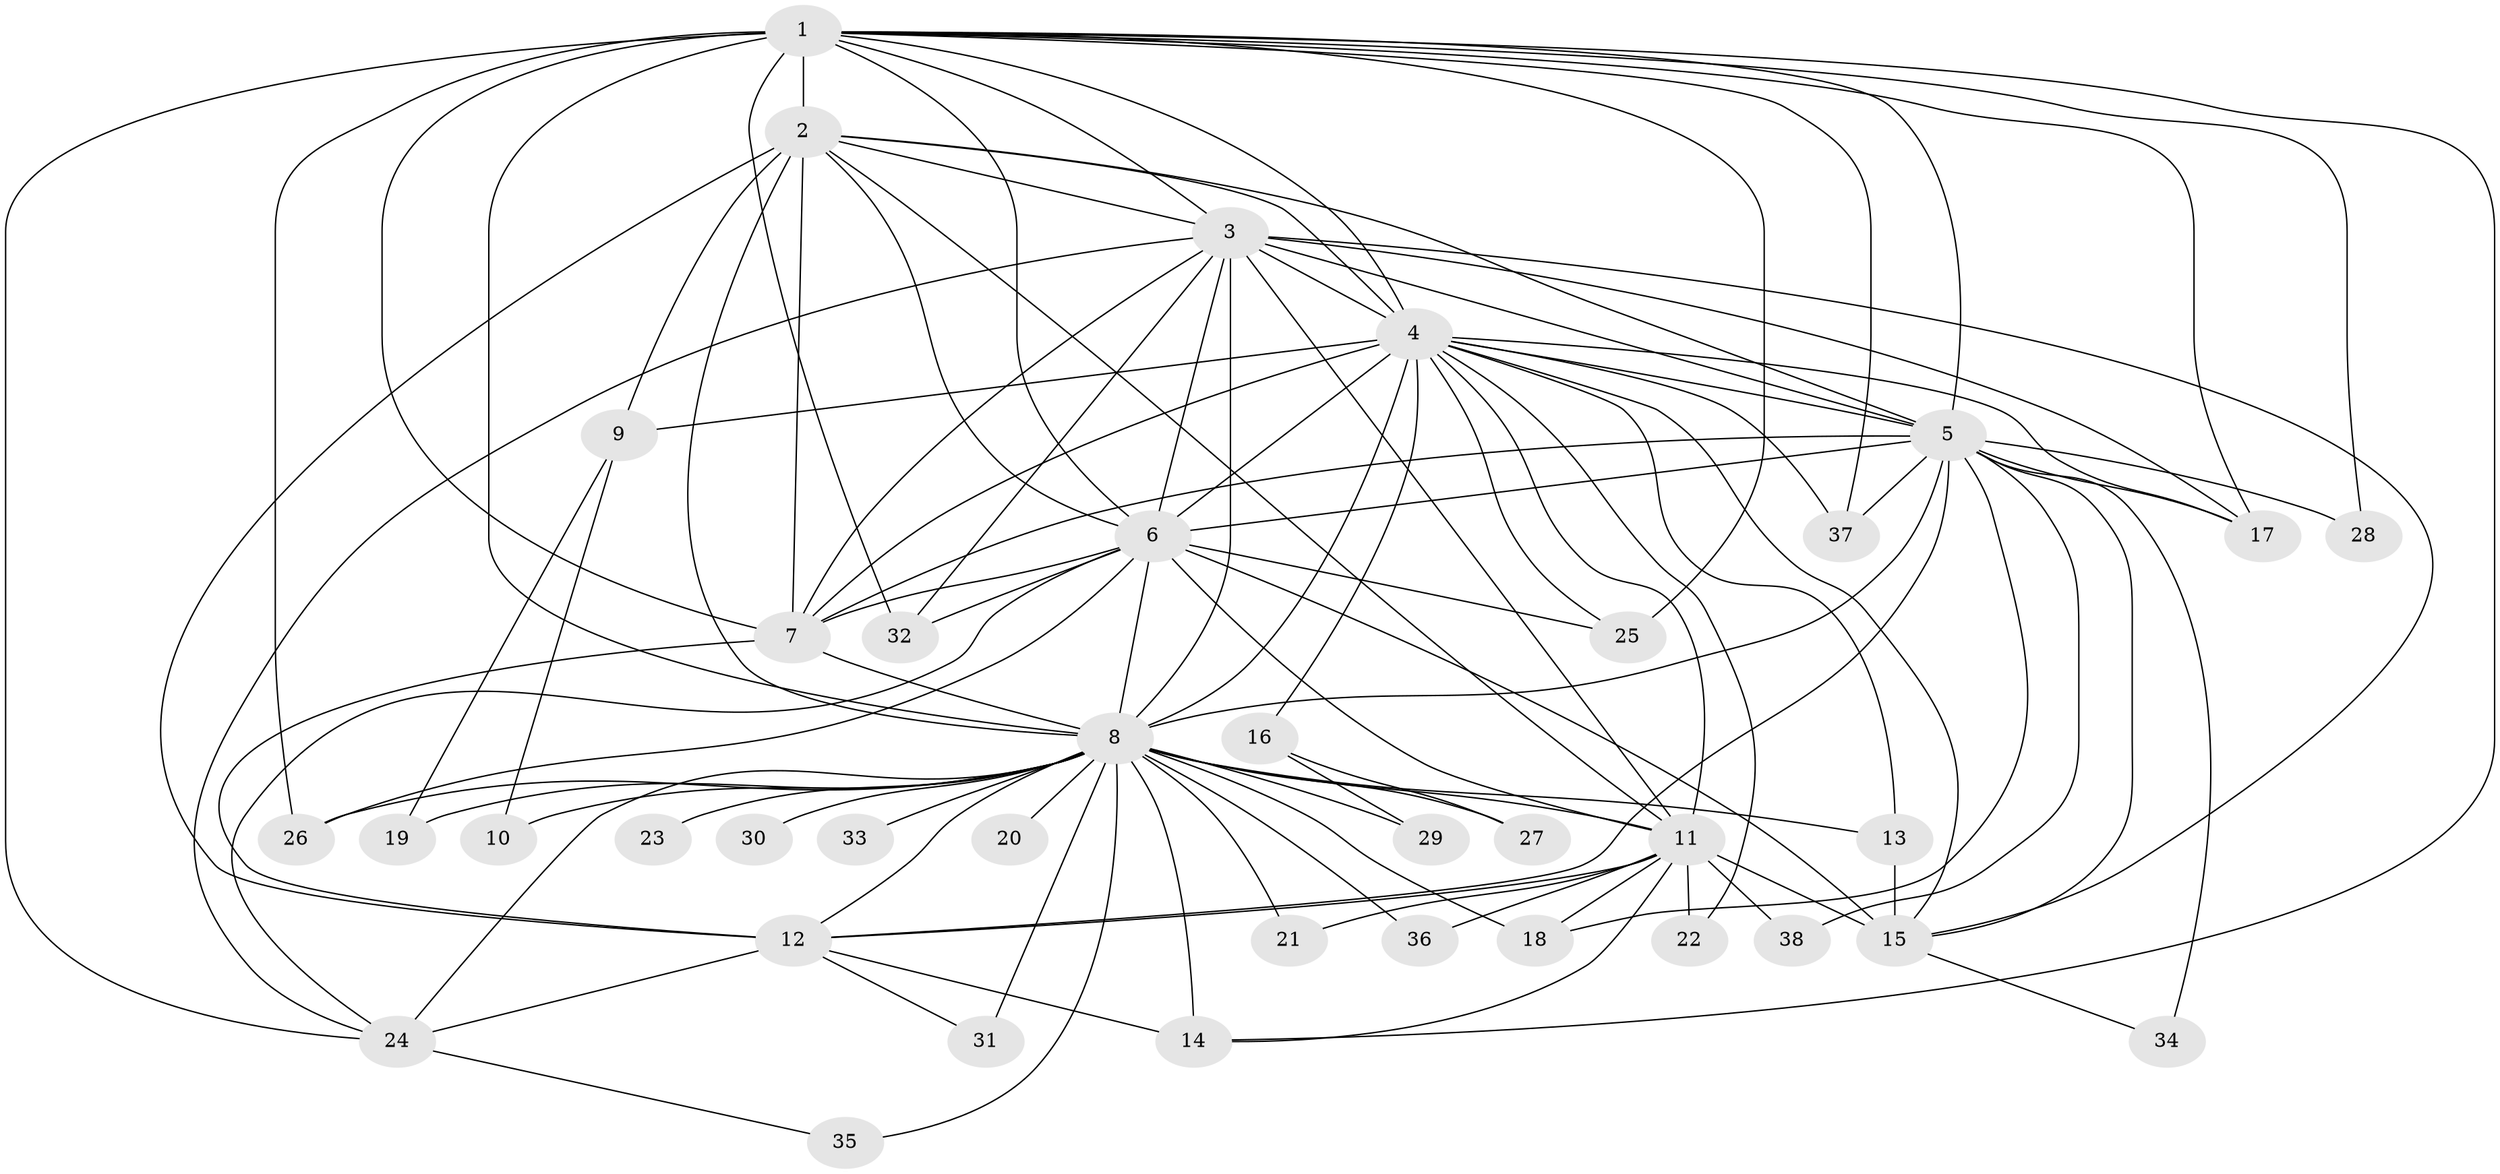// original degree distribution, {23: 0.021052631578947368, 15: 0.010526315789473684, 16: 0.031578947368421054, 28: 0.010526315789473684, 18: 0.010526315789473684, 30: 0.010526315789473684, 20: 0.010526315789473684, 5: 0.042105263157894736, 3: 0.14736842105263157, 2: 0.6421052631578947, 4: 0.031578947368421054, 7: 0.010526315789473684, 14: 0.010526315789473684, 8: 0.010526315789473684}
// Generated by graph-tools (version 1.1) at 2025/49/03/04/25 22:49:46]
// undirected, 38 vertices, 105 edges
graph export_dot {
  node [color=gray90,style=filled];
  1;
  2;
  3;
  4;
  5;
  6;
  7;
  8;
  9;
  10;
  11;
  12;
  13;
  14;
  15;
  16;
  17;
  18;
  19;
  20;
  21;
  22;
  23;
  24;
  25;
  26;
  27;
  28;
  29;
  30;
  31;
  32;
  33;
  34;
  35;
  36;
  37;
  38;
  1 -- 2 [weight=3.0];
  1 -- 3 [weight=2.0];
  1 -- 4 [weight=3.0];
  1 -- 5 [weight=2.0];
  1 -- 6 [weight=3.0];
  1 -- 7 [weight=2.0];
  1 -- 8 [weight=12.0];
  1 -- 14 [weight=1.0];
  1 -- 17 [weight=1.0];
  1 -- 24 [weight=1.0];
  1 -- 25 [weight=1.0];
  1 -- 26 [weight=1.0];
  1 -- 28 [weight=1.0];
  1 -- 32 [weight=1.0];
  1 -- 37 [weight=1.0];
  2 -- 3 [weight=1.0];
  2 -- 4 [weight=1.0];
  2 -- 5 [weight=1.0];
  2 -- 6 [weight=1.0];
  2 -- 7 [weight=1.0];
  2 -- 8 [weight=2.0];
  2 -- 9 [weight=3.0];
  2 -- 11 [weight=1.0];
  2 -- 12 [weight=1.0];
  3 -- 4 [weight=2.0];
  3 -- 5 [weight=2.0];
  3 -- 6 [weight=1.0];
  3 -- 7 [weight=1.0];
  3 -- 8 [weight=3.0];
  3 -- 11 [weight=1.0];
  3 -- 15 [weight=1.0];
  3 -- 17 [weight=1.0];
  3 -- 24 [weight=1.0];
  3 -- 32 [weight=1.0];
  4 -- 5 [weight=1.0];
  4 -- 6 [weight=1.0];
  4 -- 7 [weight=2.0];
  4 -- 8 [weight=5.0];
  4 -- 9 [weight=2.0];
  4 -- 11 [weight=2.0];
  4 -- 13 [weight=1.0];
  4 -- 15 [weight=2.0];
  4 -- 16 [weight=1.0];
  4 -- 17 [weight=1.0];
  4 -- 22 [weight=1.0];
  4 -- 25 [weight=1.0];
  4 -- 37 [weight=1.0];
  5 -- 6 [weight=1.0];
  5 -- 7 [weight=1.0];
  5 -- 8 [weight=3.0];
  5 -- 12 [weight=1.0];
  5 -- 15 [weight=1.0];
  5 -- 17 [weight=1.0];
  5 -- 18 [weight=1.0];
  5 -- 28 [weight=1.0];
  5 -- 34 [weight=1.0];
  5 -- 37 [weight=1.0];
  5 -- 38 [weight=1.0];
  6 -- 7 [weight=1.0];
  6 -- 8 [weight=2.0];
  6 -- 11 [weight=13.0];
  6 -- 15 [weight=1.0];
  6 -- 24 [weight=1.0];
  6 -- 25 [weight=1.0];
  6 -- 26 [weight=1.0];
  6 -- 32 [weight=1.0];
  7 -- 8 [weight=3.0];
  7 -- 12 [weight=5.0];
  8 -- 10 [weight=1.0];
  8 -- 11 [weight=2.0];
  8 -- 12 [weight=2.0];
  8 -- 13 [weight=2.0];
  8 -- 14 [weight=7.0];
  8 -- 18 [weight=1.0];
  8 -- 19 [weight=1.0];
  8 -- 20 [weight=2.0];
  8 -- 21 [weight=1.0];
  8 -- 23 [weight=1.0];
  8 -- 24 [weight=1.0];
  8 -- 26 [weight=1.0];
  8 -- 27 [weight=1.0];
  8 -- 29 [weight=1.0];
  8 -- 30 [weight=1.0];
  8 -- 31 [weight=1.0];
  8 -- 33 [weight=2.0];
  8 -- 35 [weight=1.0];
  8 -- 36 [weight=1.0];
  9 -- 10 [weight=1.0];
  9 -- 19 [weight=1.0];
  11 -- 12 [weight=2.0];
  11 -- 14 [weight=2.0];
  11 -- 15 [weight=1.0];
  11 -- 18 [weight=2.0];
  11 -- 21 [weight=1.0];
  11 -- 22 [weight=3.0];
  11 -- 36 [weight=1.0];
  11 -- 38 [weight=1.0];
  12 -- 14 [weight=1.0];
  12 -- 24 [weight=1.0];
  12 -- 31 [weight=1.0];
  13 -- 15 [weight=5.0];
  15 -- 34 [weight=1.0];
  16 -- 27 [weight=1.0];
  16 -- 29 [weight=1.0];
  24 -- 35 [weight=1.0];
}
